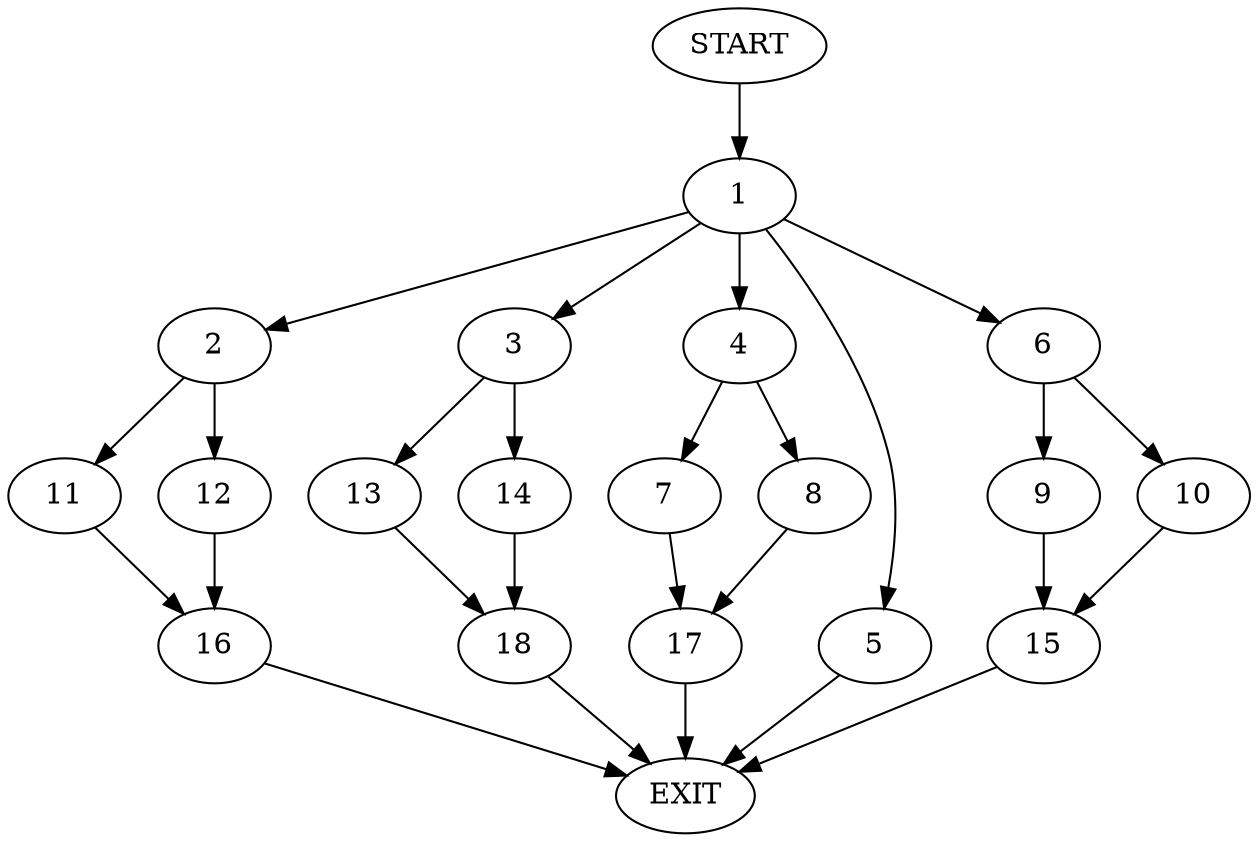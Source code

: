 digraph {
0 [label="START"]
19 [label="EXIT"]
0 -> 1
1 -> 2
1 -> 3
1 -> 4
1 -> 5
1 -> 6
4 -> 7
4 -> 8
5 -> 19
6 -> 9
6 -> 10
2 -> 11
2 -> 12
3 -> 13
3 -> 14
9 -> 15
10 -> 15
15 -> 19
12 -> 16
11 -> 16
16 -> 19
7 -> 17
8 -> 17
17 -> 19
13 -> 18
14 -> 18
18 -> 19
}
